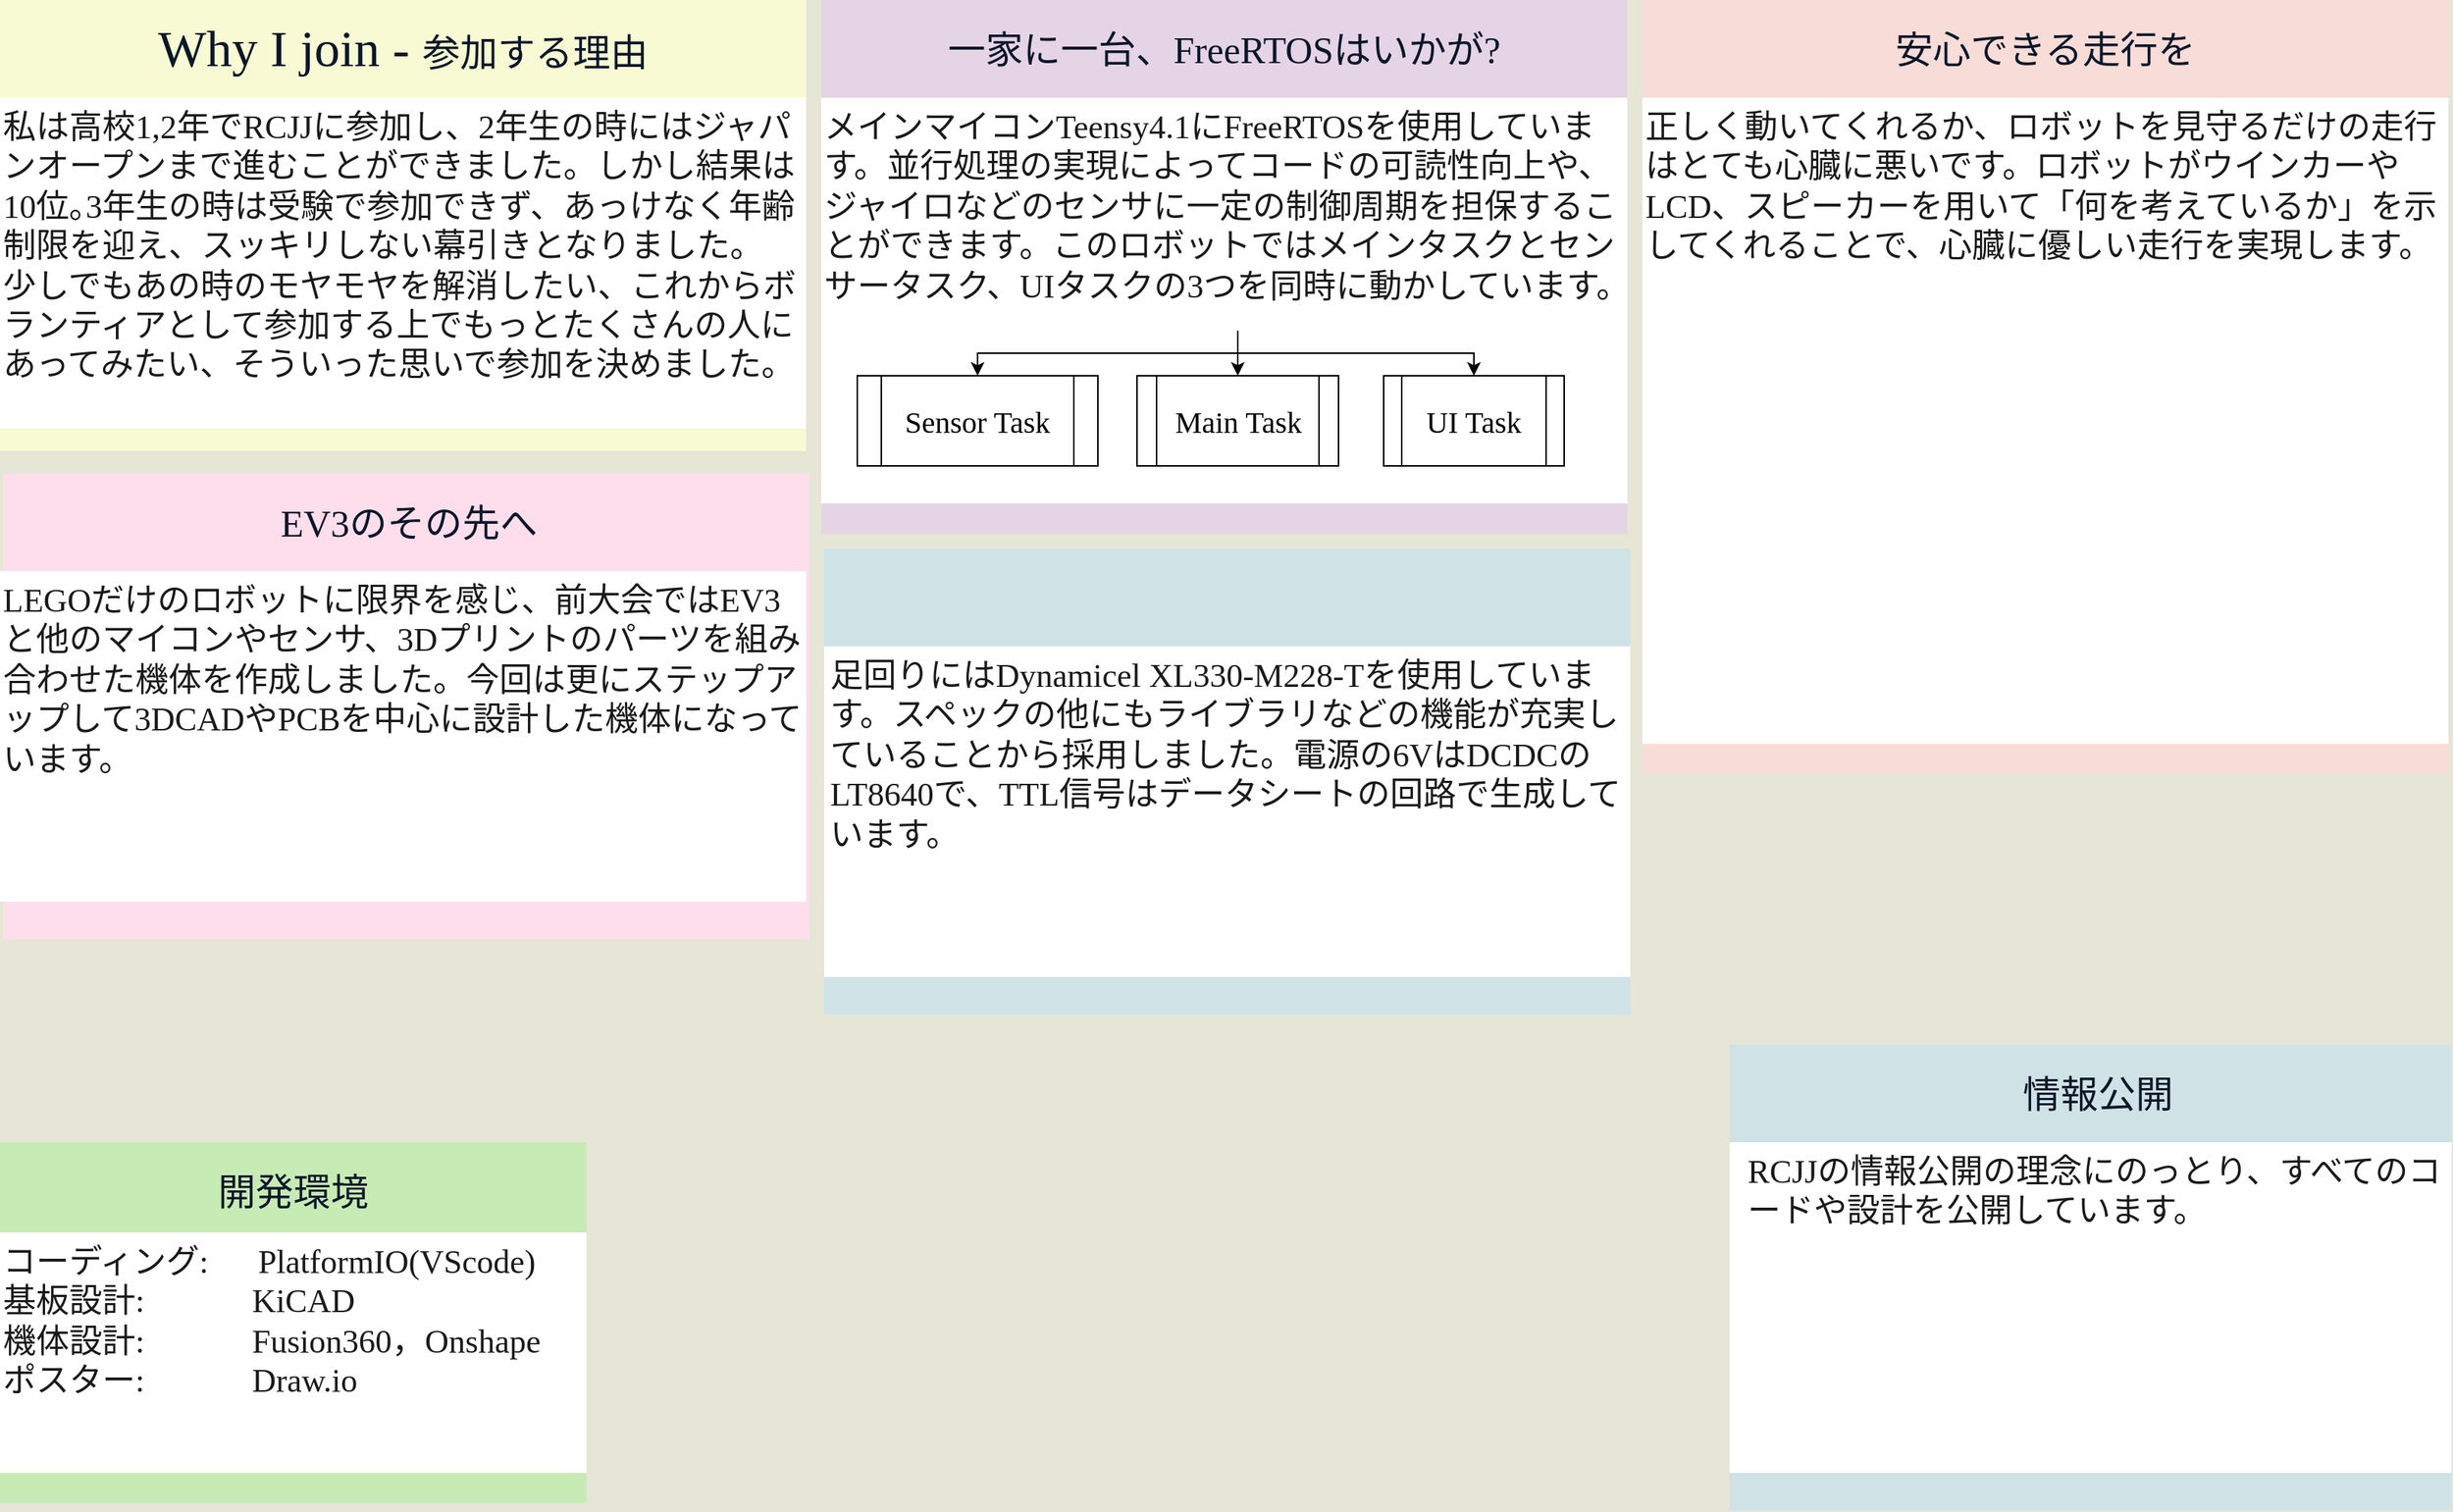 <mxfile version="22.1.7" type="github">
  <diagram name="ページ1" id="IBfaDBg--kMcJp61QBM6">
    <mxGraphModel dx="2785" dy="1763" grid="1" gridSize="10" guides="1" tooltips="1" connect="1" arrows="1" fold="1" page="1" pageScale="1" pageWidth="1654" pageHeight="1169" background="#E5E6D6" math="0" shadow="0">
      <root>
        <mxCell id="0" />
        <mxCell id="1" parent="0" />
        <mxCell id="5eSE3Pbe7QY9a79AkMWo-2" value="" style="rounded=0;whiteSpace=wrap;html=1;fontFamily=Zen Kaku Gothic New;fontSource=https%3A%2F%2Ffonts.googleapis.com%2Fcss%3Ffamily%3DZen%2BKaku%2BGothic%2BNew;fontSize=45;fontColor=#000000;fillColor=#F7FAD2;gradientColor=none;strokeColor=none;" parent="1" vertex="1">
          <mxGeometry x="10" y="155" width="536" height="300" as="geometry" />
        </mxCell>
        <mxCell id="5eSE3Pbe7QY9a79AkMWo-3" value="" style="rounded=0;whiteSpace=wrap;html=1;strokeColor=none;fillColor=#FFFFFF;" parent="1" vertex="1">
          <mxGeometry x="10" y="220" width="536" height="220" as="geometry" />
        </mxCell>
        <mxCell id="5eSE3Pbe7QY9a79AkMWo-4" value="&lt;font color=&quot;#0b1729&quot;&gt;&lt;font face=&quot;Lobster&quot; data-font-src=&quot;https://fonts.googleapis.com/css?family=Lobster&quot; style=&quot;font-size: 34px;&quot;&gt;Why I join -&amp;nbsp;&lt;/font&gt;&lt;font face=&quot;Zen Kaku Gothic New&quot; data-font-src=&quot;https://fonts.googleapis.com/css?family=Zen+Kaku+Gothic+New&quot; style=&quot;font-size: 25px;&quot;&gt;参加する理由&lt;/font&gt;&lt;/font&gt;" style="text;html=1;strokeColor=none;fillColor=none;align=center;verticalAlign=middle;whiteSpace=wrap;rounded=0;" parent="1" vertex="1">
          <mxGeometry x="10" y="155" width="536" height="65" as="geometry" />
        </mxCell>
        <mxCell id="5eSE3Pbe7QY9a79AkMWo-5" value="&lt;span style=&quot;font-size: 22px;&quot;&gt;&lt;font color=&quot;#1a1a1a&quot; face=&quot;Zen Kaku Gothic New&quot; data-font-src=&quot;https://fonts.googleapis.com/css?family=Zen+Kaku+Gothic+New&quot;&gt;私は高校1,2年でRCJJに参加し、2年生の時にはジャパンオープンまで進むことができました。しかし結果は10位｡3年生の時は受験で参加できず、あっけなく年齢制限を迎え、スッキリしない幕引きとなりました。&lt;br&gt;少しでもあの時のモヤモヤを解消したい、これからボランティアとして参加する上でもっとたくさんの人にあってみたい、そういった思いで参加を決めました。&lt;/font&gt;&lt;/span&gt;" style="text;html=1;fillColor=none;align=left;verticalAlign=top;whiteSpace=wrap;rounded=0;" parent="1" vertex="1">
          <mxGeometry x="10" y="220" width="540" height="220" as="geometry" />
        </mxCell>
        <mxCell id="5eSE3Pbe7QY9a79AkMWo-6" value="" style="rounded=0;whiteSpace=wrap;html=1;fontFamily=Zen Kaku Gothic New;fontSource=https%3A%2F%2Ffonts.googleapis.com%2Fcss%3Ffamily%3DZen%2BKaku%2BGothic%2BNew;fontSize=45;fontColor=#000000;fillColor=#CFE2E6;gradientColor=none;strokeColor=none;" parent="1" vertex="1">
          <mxGeometry x="558" y="520" width="536" height="310" as="geometry" />
        </mxCell>
        <mxCell id="5eSE3Pbe7QY9a79AkMWo-7" value="" style="rounded=0;whiteSpace=wrap;html=1;fontFamily=Zen Kaku Gothic New;fontSource=https%3A%2F%2Ffonts.googleapis.com%2Fcss%3Ffamily%3DZen%2BKaku%2BGothic%2BNew;fontSize=45;fontColor=#000000;fillColor=#E5D4E6;gradientColor=none;strokeColor=none;flipV=1;" parent="1" vertex="1">
          <mxGeometry x="556" y="155" width="536" height="355" as="geometry" />
        </mxCell>
        <mxCell id="IS27BSQo7t6ph5v2KToD-1" value="&lt;font color=&quot;#0b1729&quot;&gt;&lt;font face=&quot;Tahoma&quot; data-font-src=&quot;https://fonts.googleapis.com/css?family=Zen+Kaku+Gothic+New&quot; style=&quot;font-size: 25px;&quot;&gt;ﾀﾞｲﾅﾐｸｾﾙﾊｲｯﾃﾙ&lt;/font&gt;&lt;/font&gt;" style="text;html=1;strokeColor=none;fillColor=none;align=center;verticalAlign=middle;whiteSpace=wrap;rounded=0;" parent="1" vertex="1">
          <mxGeometry x="670" y="360" width="536" height="65" as="geometry" />
        </mxCell>
        <mxCell id="IS27BSQo7t6ph5v2KToD-3" value="" style="rounded=0;whiteSpace=wrap;html=1;strokeColor=none;fillColor=#FFFFFF;" parent="1" vertex="1">
          <mxGeometry x="558" y="585" width="536" height="220" as="geometry" />
        </mxCell>
        <mxCell id="IS27BSQo7t6ph5v2KToD-4" value="&lt;span style=&quot;font-size: 22px;&quot;&gt;&lt;font style=&quot;font-size: 22px;&quot; color=&quot;#1a1a1a&quot; face=&quot;Zen Kaku Gothic New&quot; data-font-src=&quot;https://fonts.googleapis.com/css?family=Zen+Kaku+Gothic+New&quot;&gt;足回りにはDynamicel XL330-M228-Tを使用しています。&lt;span style=&quot;&quot;&gt;スペックの他にもライブラリなどの機能が充実していることから採用しました。電源の6VはDCDCのLT8640で、TTL信号はデータシートの回路で生成しています。&lt;/span&gt;&lt;br&gt;&lt;br&gt;&lt;/font&gt;&lt;/span&gt;" style="text;html=1;fillColor=none;align=left;verticalAlign=top;whiteSpace=wrap;rounded=0;" parent="1" vertex="1">
          <mxGeometry x="560" y="585" width="536" height="150" as="geometry" />
        </mxCell>
        <mxCell id="IS27BSQo7t6ph5v2KToD-5" value="&lt;font color=&quot;#0b1729&quot;&gt;&lt;font face=&quot;Zen Kaku Gothic New&quot; data-font-src=&quot;https://fonts.googleapis.com/css?family=Zen+Kaku+Gothic+New&quot; style=&quot;font-size: 25px;&quot;&gt;一家に一台、FreeRTOSはいかが?&lt;/font&gt;&lt;/font&gt;" style="text;html=1;strokeColor=none;fillColor=none;align=center;verticalAlign=middle;whiteSpace=wrap;rounded=0;" parent="1" vertex="1">
          <mxGeometry x="556" y="155" width="536" height="65" as="geometry" />
        </mxCell>
        <mxCell id="IS27BSQo7t6ph5v2KToD-7" value="" style="rounded=0;whiteSpace=wrap;html=1;strokeColor=none;fillColor=#FFFFFF;" parent="1" vertex="1">
          <mxGeometry x="556" y="220" width="536" height="270" as="geometry" />
        </mxCell>
        <mxCell id="IS27BSQo7t6ph5v2KToD-8" value="&lt;span style=&quot;font-size: 22px;&quot;&gt;&lt;font style=&quot;font-size: 22px;&quot; color=&quot;#1a1a1a&quot; face=&quot;Zen Kaku Gothic New&quot; data-font-src=&quot;https://fonts.googleapis.com/css?family=Zen+Kaku+Gothic+New&quot;&gt;メインマイコンTeensy4.1にFreeRTOSを使用しています。並行処理の実現によってコードの可読性向上や、ジャイロなどのセンサに一定の制御周期を担保することができます。このロボットではメインタスクとセンサータスク、UIタスクの3つを同時に動かしています。&lt;br&gt;&lt;/font&gt;&lt;/span&gt;" style="text;html=1;fillColor=none;align=left;verticalAlign=top;whiteSpace=wrap;rounded=0;" parent="1" vertex="1">
          <mxGeometry x="556" y="220" width="538" height="150" as="geometry" />
        </mxCell>
        <mxCell id="IS27BSQo7t6ph5v2KToD-9" value="" style="rounded=0;whiteSpace=wrap;html=1;fontFamily=Zen Kaku Gothic New;fontSource=https%3A%2F%2Ffonts.googleapis.com%2Fcss%3Ffamily%3DZen%2BKaku%2BGothic%2BNew;fontSize=45;fontColor=#000000;fillColor=#CFE2E6;gradientColor=none;strokeColor=none;" parent="1" vertex="1">
          <mxGeometry x="1160" y="850" width="480" height="310" as="geometry" />
        </mxCell>
        <mxCell id="IS27BSQo7t6ph5v2KToD-10" value="&lt;font color=&quot;#0b1729&quot;&gt;&lt;font face=&quot;Zen Kaku Gothic New&quot; data-font-src=&quot;https://fonts.googleapis.com/css?family=Zen+Kaku+Gothic+New&quot; style=&quot;font-size: 25px;&quot;&gt;情報公開&lt;/font&gt;&lt;/font&gt;" style="text;html=1;strokeColor=none;fillColor=none;align=center;verticalAlign=middle;whiteSpace=wrap;rounded=0;" parent="1" vertex="1">
          <mxGeometry x="1170" y="850" width="470" height="65" as="geometry" />
        </mxCell>
        <mxCell id="IS27BSQo7t6ph5v2KToD-11" value="" style="rounded=0;whiteSpace=wrap;html=1;strokeColor=none;fillColor=#FFFFFF;" parent="1" vertex="1">
          <mxGeometry x="1160" y="915" width="480" height="220" as="geometry" />
        </mxCell>
        <mxCell id="IS27BSQo7t6ph5v2KToD-12" value="&lt;span style=&quot;font-size: 22px;&quot;&gt;&lt;font style=&quot;font-size: 22px;&quot; color=&quot;#1a1a1a&quot; face=&quot;Zen Kaku Gothic New&quot; data-font-src=&quot;https://fonts.googleapis.com/css?family=Zen+Kaku+Gothic+New&quot;&gt;RCJJの情報公開の理念にのっとり、すべてのコードや設計を公開しています。&lt;br&gt;&lt;/font&gt;&lt;/span&gt;" style="text;html=1;fillColor=none;align=left;verticalAlign=top;whiteSpace=wrap;rounded=0;" parent="1" vertex="1">
          <mxGeometry x="1170" y="915" width="470" height="150" as="geometry" />
        </mxCell>
        <mxCell id="IS27BSQo7t6ph5v2KToD-13" value="" style="rounded=0;whiteSpace=wrap;html=1;fontFamily=Zen Kaku Gothic New;fontSource=https%3A%2F%2Ffonts.googleapis.com%2Fcss%3Ffamily%3DZen%2BKaku%2BGothic%2BNew;fontSize=45;fontColor=#000000;fillColor=#C7EBB5;gradientColor=none;strokeColor=none;" parent="1" vertex="1">
          <mxGeometry x="10" y="915" width="390" height="240" as="geometry" />
        </mxCell>
        <mxCell id="IS27BSQo7t6ph5v2KToD-14" value="" style="rounded=0;whiteSpace=wrap;html=1;strokeColor=none;fillColor=#FFFFFF;" parent="1" vertex="1">
          <mxGeometry x="10" y="975" width="390" height="160" as="geometry" />
        </mxCell>
        <mxCell id="IS27BSQo7t6ph5v2KToD-15" value="&lt;font color=&quot;#0b1729&quot;&gt;&lt;font face=&quot;Zen Kaku Gothic New&quot; data-font-src=&quot;https://fonts.googleapis.com/css?family=Zen+Kaku+Gothic+New&quot; style=&quot;font-size: 25px;&quot;&gt;開発環境&lt;/font&gt;&lt;/font&gt;" style="text;html=1;strokeColor=none;fillColor=none;align=center;verticalAlign=middle;whiteSpace=wrap;rounded=0;" parent="1" vertex="1">
          <mxGeometry x="10" y="915" width="390" height="65" as="geometry" />
        </mxCell>
        <mxCell id="IS27BSQo7t6ph5v2KToD-16" value="&lt;span style=&quot;font-size: 22px;&quot;&gt;&lt;font style=&quot;font-size: 22px;&quot; color=&quot;#1a1a1a&quot; face=&quot;Zen Kaku Gothic New&quot; data-font-src=&quot;https://fonts.googleapis.com/css?family=Zen+Kaku+Gothic+New&quot;&gt;コーディング:&amp;nbsp; &amp;nbsp; &amp;nbsp; PlatformIO(VScode)&lt;br&gt;基板設計:&amp;nbsp; &amp;nbsp; &amp;nbsp; &amp;nbsp; &amp;nbsp; &amp;nbsp; &amp;nbsp;KiCAD&lt;br&gt;機体設計:&amp;nbsp; &amp;nbsp; &amp;nbsp; &amp;nbsp; &amp;nbsp; &amp;nbsp; &amp;nbsp;Fusion360，Onshape&lt;br&gt;ポスター:&amp;nbsp; &amp;nbsp; &amp;nbsp; &amp;nbsp; &amp;nbsp; &amp;nbsp; &amp;nbsp;Draw.io&lt;br&gt;&lt;/font&gt;&lt;/span&gt;" style="text;html=1;fillColor=none;align=left;verticalAlign=top;whiteSpace=wrap;rounded=0;" parent="1" vertex="1">
          <mxGeometry x="10" y="975" width="390" height="150" as="geometry" />
        </mxCell>
        <mxCell id="OAkqy8QXWObhbwD4REA3-2" value="" style="rounded=0;whiteSpace=wrap;html=1;fontFamily=Zen Kaku Gothic New;fontSource=https%3A%2F%2Ffonts.googleapis.com%2Fcss%3Ffamily%3DZen%2BKaku%2BGothic%2BNew;fontSize=45;fillColor=#F8DCD8;strokeColor=none;flipV=1;" parent="1" vertex="1">
          <mxGeometry x="1102" y="155" width="536" height="515" as="geometry" />
        </mxCell>
        <mxCell id="OAkqy8QXWObhbwD4REA3-4" value="" style="rounded=0;whiteSpace=wrap;html=1;strokeColor=none;fillColor=#FFFFFF;" parent="1" vertex="1">
          <mxGeometry x="1102" y="220" width="536" height="430" as="geometry" />
        </mxCell>
        <mxCell id="OAkqy8QXWObhbwD4REA3-5" value="&lt;font color=&quot;#0b1729&quot;&gt;&lt;font face=&quot;Zen Kaku Gothic New&quot; data-font-src=&quot;https://fonts.googleapis.com/css?family=Zen+Kaku+Gothic+New&quot; style=&quot;font-size: 25px;&quot;&gt;安心できる走行を&lt;/font&gt;&lt;/font&gt;" style="text;html=1;strokeColor=none;fillColor=none;align=center;verticalAlign=middle;whiteSpace=wrap;rounded=0;" parent="1" vertex="1">
          <mxGeometry x="1102" y="155" width="536" height="65" as="geometry" />
        </mxCell>
        <mxCell id="OAkqy8QXWObhbwD4REA3-6" value="&lt;span style=&quot;font-size: 22px;&quot;&gt;&lt;font style=&quot;font-size: 22px;&quot; color=&quot;#1a1a1a&quot; face=&quot;Zen Kaku Gothic New&quot; data-font-src=&quot;https://fonts.googleapis.com/css?family=Zen+Kaku+Gothic+New&quot;&gt;正しく動いてくれるか、ロボットを見守るだけの走行はとても心臓に悪いです。ロボットがウインカーやLCD、スピーカーを用いて「何を考えているか」を示してくれることで、心臓に優しい走行を実現します。&lt;br&gt;&lt;/font&gt;&lt;/span&gt;" style="text;html=1;fillColor=none;align=left;verticalAlign=top;whiteSpace=wrap;rounded=0;" parent="1" vertex="1">
          <mxGeometry x="1102" y="220" width="536" height="150" as="geometry" />
        </mxCell>
        <mxCell id="OAkqy8QXWObhbwD4REA3-7" value="" style="rounded=0;whiteSpace=wrap;html=1;fontFamily=Zen Kaku Gothic New;fontSource=https%3A%2F%2Ffonts.googleapis.com%2Fcss%3Ffamily%3DZen%2BKaku%2BGothic%2BNew;fontSize=45;fontColor=#000000;fillColor=#FFDEEC;gradientColor=none;strokeColor=none;" parent="1" vertex="1">
          <mxGeometry x="12" y="470" width="536" height="310" as="geometry" />
        </mxCell>
        <mxCell id="OAkqy8QXWObhbwD4REA3-8" value="&lt;font color=&quot;#0b1729&quot;&gt;&lt;font face=&quot;Zen Kaku Gothic New&quot; data-font-src=&quot;https://fonts.googleapis.com/css?family=Zen+Kaku+Gothic+New&quot; style=&quot;font-size: 25px;&quot;&gt;EV3のその先へ&lt;/font&gt;&lt;/font&gt;" style="text;html=1;strokeColor=none;fillColor=none;align=center;verticalAlign=middle;whiteSpace=wrap;rounded=0;" parent="1" vertex="1">
          <mxGeometry x="14" y="470" width="536" height="65" as="geometry" />
        </mxCell>
        <mxCell id="OAkqy8QXWObhbwD4REA3-10" value="" style="rounded=0;whiteSpace=wrap;html=1;strokeColor=none;fillColor=#FFFFFF;" parent="1" vertex="1">
          <mxGeometry x="10" y="535" width="536" height="220" as="geometry" />
        </mxCell>
        <mxCell id="OAkqy8QXWObhbwD4REA3-11" value="&lt;span style=&quot;font-size: 22px;&quot;&gt;&lt;font style=&quot;font-size: 22px;&quot; color=&quot;#1a1a1a&quot; face=&quot;Zen Kaku Gothic New&quot; data-font-src=&quot;https://fonts.googleapis.com/css?family=Zen+Kaku+Gothic+New&quot;&gt;LEGOだけのロボットに限界を感じ、前大会ではEV3と他のマイコンやセンサ、3Dプリントのパーツを組み合わせた機体を作成しました。今回は更にステップアップして3DCADやPCBを中心に設計した機体になっています。&lt;br&gt;&lt;/font&gt;&lt;/span&gt;" style="text;html=1;fillColor=none;align=left;verticalAlign=top;whiteSpace=wrap;rounded=0;" parent="1" vertex="1">
          <mxGeometry x="10" y="535" width="536" height="150" as="geometry" />
        </mxCell>
        <mxCell id="pihVaKKC9qkqO1fZYotn-1" value="&lt;font style=&quot;font-size: 20px;&quot; data-font-src=&quot;https://fonts.googleapis.com/css?family=Zen+Kaku+Gothic+New&quot; face=&quot;Zen Kaku Gothic New&quot;&gt;Main Task&lt;/font&gt;" style="shape=process;whiteSpace=wrap;html=1;backgroundOutline=1;" vertex="1" parent="1">
          <mxGeometry x="766" y="405" width="134" height="60" as="geometry" />
        </mxCell>
        <mxCell id="pihVaKKC9qkqO1fZYotn-2" value="&lt;font style=&quot;font-size: 20px;&quot; data-font-src=&quot;https://fonts.googleapis.com/css?family=Zen+Kaku+Gothic+New&quot; face=&quot;Zen Kaku Gothic New&quot;&gt;Sensor Task&lt;/font&gt;" style="shape=process;whiteSpace=wrap;html=1;backgroundOutline=1;" vertex="1" parent="1">
          <mxGeometry x="580" y="405" width="160" height="60" as="geometry" />
        </mxCell>
        <mxCell id="pihVaKKC9qkqO1fZYotn-3" value="&lt;font style=&quot;font-size: 20px;&quot; data-font-src=&quot;https://fonts.googleapis.com/css?family=Zen+Kaku+Gothic+New&quot; face=&quot;Zen Kaku Gothic New&quot;&gt;UI Task&lt;/font&gt;" style="shape=process;whiteSpace=wrap;html=1;backgroundOutline=1;" vertex="1" parent="1">
          <mxGeometry x="930" y="405" width="120" height="60" as="geometry" />
        </mxCell>
        <mxCell id="pihVaKKC9qkqO1fZYotn-4" value="" style="endArrow=classic;html=1;rounded=0;entryX=0.5;entryY=0;entryDx=0;entryDy=0;" edge="1" parent="1" target="pihVaKKC9qkqO1fZYotn-1">
          <mxGeometry width="50" height="50" relative="1" as="geometry">
            <mxPoint x="833" y="375" as="sourcePoint" />
            <mxPoint x="882" y="340" as="targetPoint" />
          </mxGeometry>
        </mxCell>
        <mxCell id="pihVaKKC9qkqO1fZYotn-6" value="" style="endArrow=classic;html=1;rounded=0;entryX=0.5;entryY=0;entryDx=0;entryDy=0;" edge="1" parent="1" target="pihVaKKC9qkqO1fZYotn-3">
          <mxGeometry width="50" height="50" relative="1" as="geometry">
            <mxPoint x="833" y="390" as="sourcePoint" />
            <mxPoint x="883" y="340" as="targetPoint" />
            <Array as="points">
              <mxPoint x="990" y="390" />
            </Array>
          </mxGeometry>
        </mxCell>
        <mxCell id="pihVaKKC9qkqO1fZYotn-7" value="" style="endArrow=classic;html=1;rounded=0;entryX=0.5;entryY=0;entryDx=0;entryDy=0;" edge="1" parent="1" target="pihVaKKC9qkqO1fZYotn-2">
          <mxGeometry width="50" height="50" relative="1" as="geometry">
            <mxPoint x="833" y="390" as="sourcePoint" />
            <mxPoint x="883" y="340" as="targetPoint" />
            <Array as="points">
              <mxPoint x="660" y="390" />
            </Array>
          </mxGeometry>
        </mxCell>
      </root>
    </mxGraphModel>
  </diagram>
</mxfile>
